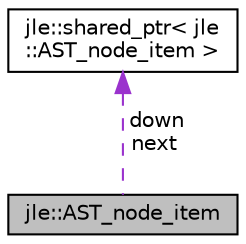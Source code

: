 digraph "jle::AST_node_item"
{
  edge [fontname="Helvetica",fontsize="10",labelfontname="Helvetica",labelfontsize="10"];
  node [fontname="Helvetica",fontsize="10",shape=record];
  Node1 [label="jle::AST_node_item",height=0.2,width=0.4,color="black", fillcolor="grey75", style="filled", fontcolor="black"];
  Node2 -> Node1 [dir="back",color="darkorchid3",fontsize="10",style="dashed",label=" down\nnext" ,fontname="Helvetica"];
  Node2 [label="jle::shared_ptr\< jle\l::AST_node_item \>",height=0.2,width=0.4,color="black", fillcolor="white", style="filled",URL="$classjle_1_1shared__ptr.html"];
}
